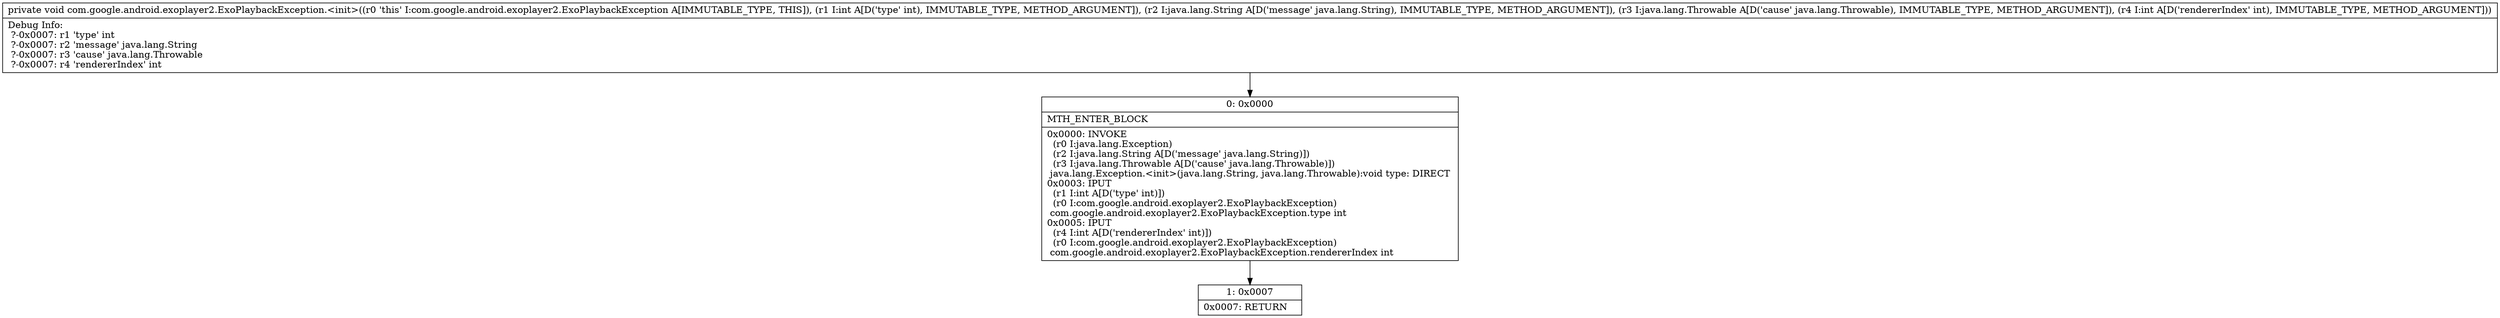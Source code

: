 digraph "CFG forcom.google.android.exoplayer2.ExoPlaybackException.\<init\>(ILjava\/lang\/String;Ljava\/lang\/Throwable;I)V" {
Node_0 [shape=record,label="{0\:\ 0x0000|MTH_ENTER_BLOCK\l|0x0000: INVOKE  \l  (r0 I:java.lang.Exception)\l  (r2 I:java.lang.String A[D('message' java.lang.String)])\l  (r3 I:java.lang.Throwable A[D('cause' java.lang.Throwable)])\l java.lang.Exception.\<init\>(java.lang.String, java.lang.Throwable):void type: DIRECT \l0x0003: IPUT  \l  (r1 I:int A[D('type' int)])\l  (r0 I:com.google.android.exoplayer2.ExoPlaybackException)\l com.google.android.exoplayer2.ExoPlaybackException.type int \l0x0005: IPUT  \l  (r4 I:int A[D('rendererIndex' int)])\l  (r0 I:com.google.android.exoplayer2.ExoPlaybackException)\l com.google.android.exoplayer2.ExoPlaybackException.rendererIndex int \l}"];
Node_1 [shape=record,label="{1\:\ 0x0007|0x0007: RETURN   \l}"];
MethodNode[shape=record,label="{private void com.google.android.exoplayer2.ExoPlaybackException.\<init\>((r0 'this' I:com.google.android.exoplayer2.ExoPlaybackException A[IMMUTABLE_TYPE, THIS]), (r1 I:int A[D('type' int), IMMUTABLE_TYPE, METHOD_ARGUMENT]), (r2 I:java.lang.String A[D('message' java.lang.String), IMMUTABLE_TYPE, METHOD_ARGUMENT]), (r3 I:java.lang.Throwable A[D('cause' java.lang.Throwable), IMMUTABLE_TYPE, METHOD_ARGUMENT]), (r4 I:int A[D('rendererIndex' int), IMMUTABLE_TYPE, METHOD_ARGUMENT]))  | Debug Info:\l  ?\-0x0007: r1 'type' int\l  ?\-0x0007: r2 'message' java.lang.String\l  ?\-0x0007: r3 'cause' java.lang.Throwable\l  ?\-0x0007: r4 'rendererIndex' int\l}"];
MethodNode -> Node_0;
Node_0 -> Node_1;
}


